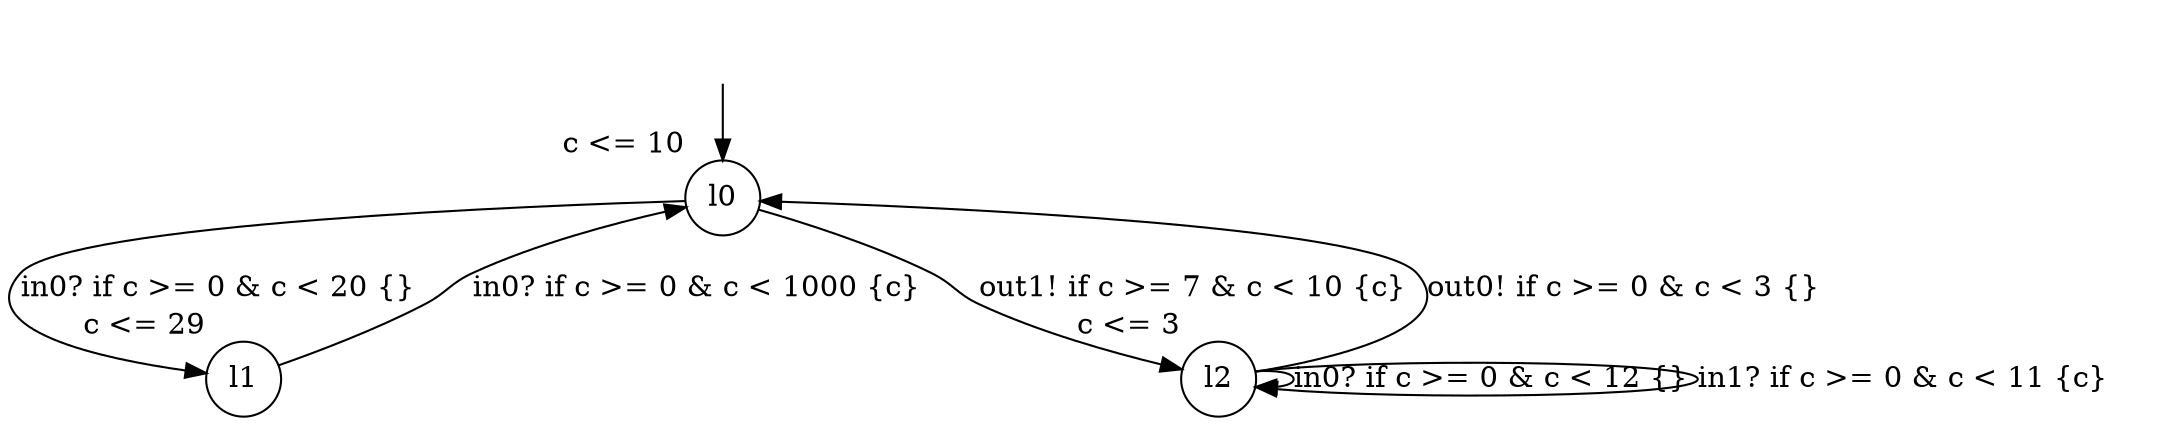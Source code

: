 digraph g {
__start0 [label="" shape="none"];
l0 [shape="circle" margin=0 label="l0", xlabel="c <= 10"];
l1 [shape="circle" margin=0 label="l1", xlabel="c <= 29"];
l2 [shape="circle" margin=0 label="l2", xlabel="c <= 3"];
l0 -> l2 [label="out1! if c >= 7 & c < 10 {c} "];
l0 -> l1 [label="in0? if c >= 0 & c < 20 {} "];
l1 -> l0 [label="in0? if c >= 0 & c < 1000 {c} "];
l2 -> l2 [label="in0? if c >= 0 & c < 12 {} "];
l2 -> l2 [label="in1? if c >= 0 & c < 11 {c} "];
l2 -> l0 [label="out0! if c >= 0 & c < 3 {} "];
__start0 -> l0;
}

